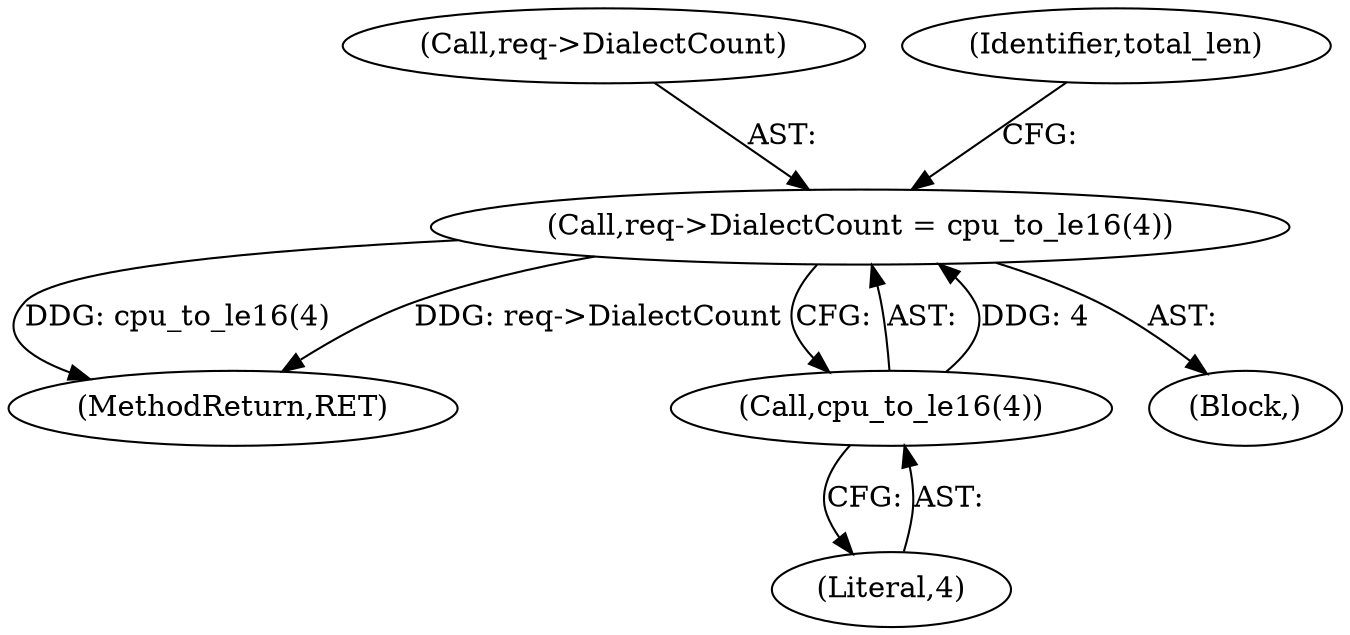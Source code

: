 digraph "0_linux_b57a55e2200ede754e4dc9cce4ba9402544b9365@pointer" {
"1000271" [label="(Call,req->DialectCount = cpu_to_le16(4))"];
"1000275" [label="(Call,cpu_to_le16(4))"];
"1000848" [label="(MethodReturn,RET)"];
"1000276" [label="(Literal,4)"];
"1000272" [label="(Call,req->DialectCount)"];
"1000271" [label="(Call,req->DialectCount = cpu_to_le16(4))"];
"1000275" [label="(Call,cpu_to_le16(4))"];
"1000278" [label="(Identifier,total_len)"];
"1000238" [label="(Block,)"];
"1000271" -> "1000238"  [label="AST: "];
"1000271" -> "1000275"  [label="CFG: "];
"1000272" -> "1000271"  [label="AST: "];
"1000275" -> "1000271"  [label="AST: "];
"1000278" -> "1000271"  [label="CFG: "];
"1000271" -> "1000848"  [label="DDG: cpu_to_le16(4)"];
"1000271" -> "1000848"  [label="DDG: req->DialectCount"];
"1000275" -> "1000271"  [label="DDG: 4"];
"1000275" -> "1000276"  [label="CFG: "];
"1000276" -> "1000275"  [label="AST: "];
}
